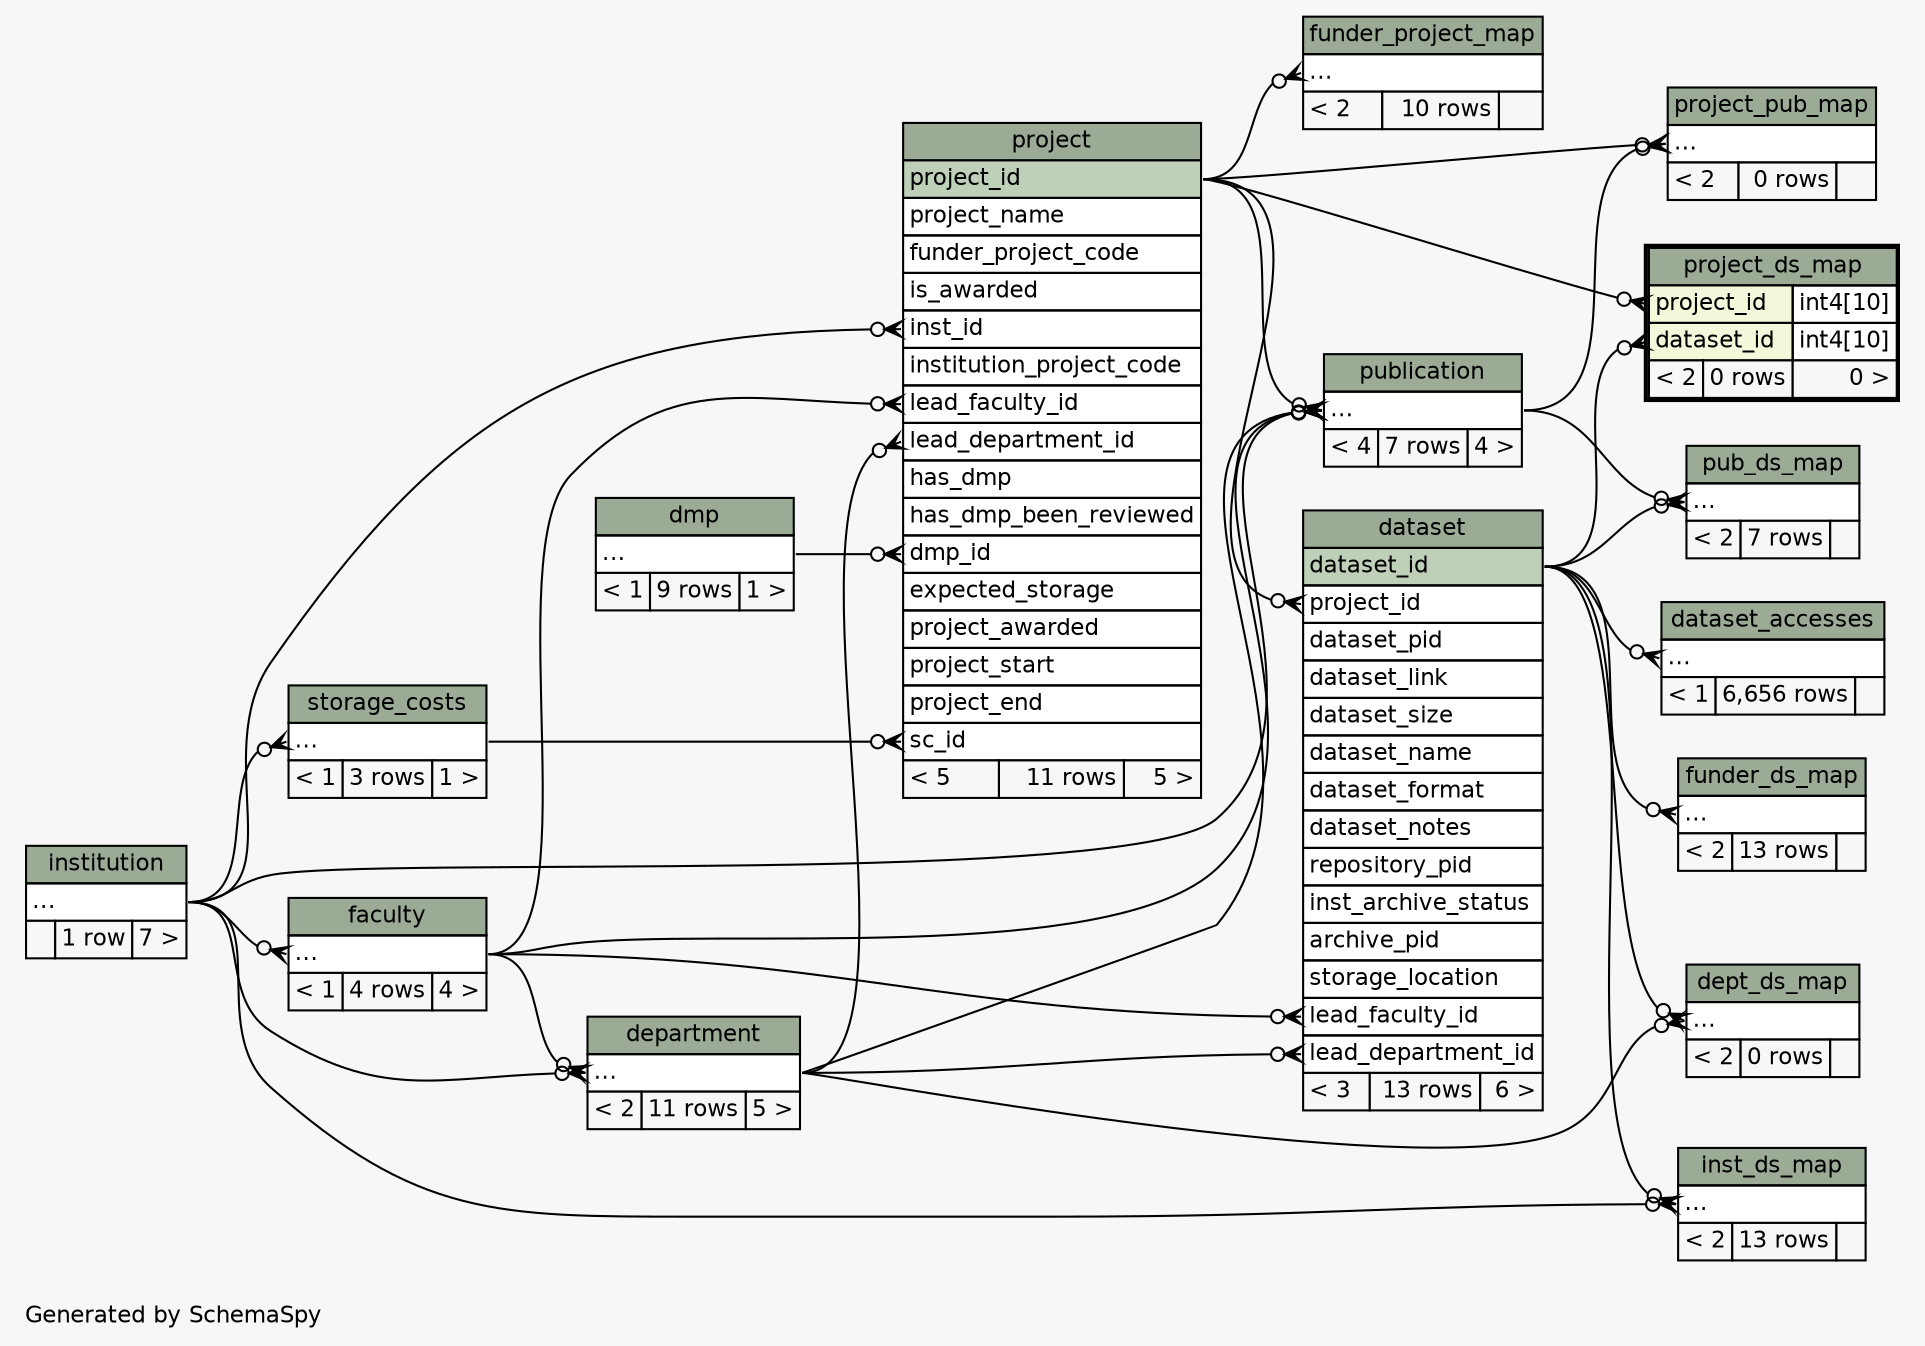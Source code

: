 // dot 2.36.0 on Linux 3.13.0-55-generic
// SchemaSpy rev 590
digraph "twoDegreesRelationshipsDiagram" {
  graph [
    rankdir="RL"
    bgcolor="#f7f7f7"
    label="\nGenerated by SchemaSpy"
    labeljust="l"
    nodesep="0.18"
    ranksep="0.46"
    fontname="Helvetica"
    fontsize="11"
  ];
  node [
    fontname="Helvetica"
    fontsize="11"
    shape="plaintext"
  ];
  edge [
    arrowsize="0.8"
  ];
  "dataset":"lead_department_id":w -> "department":"elipses":e [arrowhead=none dir=back arrowtail=crowodot];
  "dataset":"lead_faculty_id":w -> "faculty":"elipses":e [arrowhead=none dir=back arrowtail=crowodot];
  "dataset":"project_id":w -> "project":"project_id":e [arrowhead=none dir=back arrowtail=crowodot];
  "dataset_accesses":"elipses":w -> "dataset":"dataset_id":e [arrowhead=none dir=back arrowtail=crowodot];
  "department":"elipses":w -> "faculty":"elipses":e [arrowhead=none dir=back arrowtail=crowodot];
  "department":"elipses":w -> "institution":"elipses":e [arrowhead=none dir=back arrowtail=crowodot];
  "dept_ds_map":"elipses":w -> "dataset":"dataset_id":e [arrowhead=none dir=back arrowtail=crowodot];
  "dept_ds_map":"elipses":w -> "department":"elipses":e [arrowhead=none dir=back arrowtail=crowodot];
  "faculty":"elipses":w -> "institution":"elipses":e [arrowhead=none dir=back arrowtail=crowodot];
  "funder_ds_map":"elipses":w -> "dataset":"dataset_id":e [arrowhead=none dir=back arrowtail=crowodot];
  "funder_project_map":"elipses":w -> "project":"project_id":e [arrowhead=none dir=back arrowtail=crowodot];
  "inst_ds_map":"elipses":w -> "dataset":"dataset_id":e [arrowhead=none dir=back arrowtail=crowodot];
  "inst_ds_map":"elipses":w -> "institution":"elipses":e [arrowhead=none dir=back arrowtail=crowodot];
  "project":"dmp_id":w -> "dmp":"elipses":e [arrowhead=none dir=back arrowtail=crowodot];
  "project":"inst_id":w -> "institution":"elipses":e [arrowhead=none dir=back arrowtail=crowodot];
  "project":"lead_department_id":w -> "department":"elipses":e [arrowhead=none dir=back arrowtail=crowodot];
  "project":"lead_faculty_id":w -> "faculty":"elipses":e [arrowhead=none dir=back arrowtail=crowodot];
  "project":"sc_id":w -> "storage_costs":"elipses":e [arrowhead=none dir=back arrowtail=crowodot];
  "project_ds_map":"dataset_id":w -> "dataset":"dataset_id":e [arrowhead=none dir=back arrowtail=crowodot];
  "project_ds_map":"project_id":w -> "project":"project_id":e [arrowhead=none dir=back arrowtail=crowodot];
  "project_pub_map":"elipses":w -> "project":"project_id":e [arrowhead=none dir=back arrowtail=crowodot];
  "project_pub_map":"elipses":w -> "publication":"elipses":e [arrowhead=none dir=back arrowtail=crowodot];
  "pub_ds_map":"elipses":w -> "dataset":"dataset_id":e [arrowhead=none dir=back arrowtail=crowodot];
  "pub_ds_map":"elipses":w -> "publication":"elipses":e [arrowhead=none dir=back arrowtail=crowodot];
  "publication":"elipses":w -> "department":"elipses":e [arrowhead=none dir=back arrowtail=crowodot];
  "publication":"elipses":w -> "faculty":"elipses":e [arrowhead=none dir=back arrowtail=crowodot];
  "publication":"elipses":w -> "institution":"elipses":e [arrowhead=none dir=back arrowtail=crowodot];
  "publication":"elipses":w -> "project":"project_id":e [arrowhead=none dir=back arrowtail=crowodot];
  "storage_costs":"elipses":w -> "institution":"elipses":e [arrowhead=none dir=back arrowtail=crowodot];
  "dataset" [
    label=<
    <TABLE BORDER="0" CELLBORDER="1" CELLSPACING="0" BGCOLOR="#ffffff">
      <TR><TD COLSPAN="3" BGCOLOR="#9bab96" ALIGN="CENTER">dataset</TD></TR>
      <TR><TD PORT="dataset_id" COLSPAN="3" BGCOLOR="#bed1b8" ALIGN="LEFT">dataset_id</TD></TR>
      <TR><TD PORT="project_id" COLSPAN="3" ALIGN="LEFT">project_id</TD></TR>
      <TR><TD PORT="dataset_pid" COLSPAN="3" ALIGN="LEFT">dataset_pid</TD></TR>
      <TR><TD PORT="dataset_link" COLSPAN="3" ALIGN="LEFT">dataset_link</TD></TR>
      <TR><TD PORT="dataset_size" COLSPAN="3" ALIGN="LEFT">dataset_size</TD></TR>
      <TR><TD PORT="dataset_name" COLSPAN="3" ALIGN="LEFT">dataset_name</TD></TR>
      <TR><TD PORT="dataset_format" COLSPAN="3" ALIGN="LEFT">dataset_format</TD></TR>
      <TR><TD PORT="dataset_notes" COLSPAN="3" ALIGN="LEFT">dataset_notes</TD></TR>
      <TR><TD PORT="repository_pid" COLSPAN="3" ALIGN="LEFT">repository_pid</TD></TR>
      <TR><TD PORT="inst_archive_status" COLSPAN="3" ALIGN="LEFT">inst_archive_status</TD></TR>
      <TR><TD PORT="archive_pid" COLSPAN="3" ALIGN="LEFT">archive_pid</TD></TR>
      <TR><TD PORT="storage_location" COLSPAN="3" ALIGN="LEFT">storage_location</TD></TR>
      <TR><TD PORT="lead_faculty_id" COLSPAN="3" ALIGN="LEFT">lead_faculty_id</TD></TR>
      <TR><TD PORT="lead_department_id" COLSPAN="3" ALIGN="LEFT">lead_department_id</TD></TR>
      <TR><TD ALIGN="LEFT" BGCOLOR="#f7f7f7">&lt; 3</TD><TD ALIGN="RIGHT" BGCOLOR="#f7f7f7">13 rows</TD><TD ALIGN="RIGHT" BGCOLOR="#f7f7f7">6 &gt;</TD></TR>
    </TABLE>>
    URL="dataset.html"
    tooltip="dataset"
  ];
  "dataset_accesses" [
    label=<
    <TABLE BORDER="0" CELLBORDER="1" CELLSPACING="0" BGCOLOR="#ffffff">
      <TR><TD COLSPAN="3" BGCOLOR="#9bab96" ALIGN="CENTER">dataset_accesses</TD></TR>
      <TR><TD PORT="elipses" COLSPAN="3" ALIGN="LEFT">...</TD></TR>
      <TR><TD ALIGN="LEFT" BGCOLOR="#f7f7f7">&lt; 1</TD><TD ALIGN="RIGHT" BGCOLOR="#f7f7f7">6,656 rows</TD><TD ALIGN="RIGHT" BGCOLOR="#f7f7f7">  </TD></TR>
    </TABLE>>
    URL="dataset_accesses.html"
    tooltip="dataset_accesses"
  ];
  "department" [
    label=<
    <TABLE BORDER="0" CELLBORDER="1" CELLSPACING="0" BGCOLOR="#ffffff">
      <TR><TD COLSPAN="3" BGCOLOR="#9bab96" ALIGN="CENTER">department</TD></TR>
      <TR><TD PORT="elipses" COLSPAN="3" ALIGN="LEFT">...</TD></TR>
      <TR><TD ALIGN="LEFT" BGCOLOR="#f7f7f7">&lt; 2</TD><TD ALIGN="RIGHT" BGCOLOR="#f7f7f7">11 rows</TD><TD ALIGN="RIGHT" BGCOLOR="#f7f7f7">5 &gt;</TD></TR>
    </TABLE>>
    URL="department.html"
    tooltip="department"
  ];
  "dept_ds_map" [
    label=<
    <TABLE BORDER="0" CELLBORDER="1" CELLSPACING="0" BGCOLOR="#ffffff">
      <TR><TD COLSPAN="3" BGCOLOR="#9bab96" ALIGN="CENTER">dept_ds_map</TD></TR>
      <TR><TD PORT="elipses" COLSPAN="3" ALIGN="LEFT">...</TD></TR>
      <TR><TD ALIGN="LEFT" BGCOLOR="#f7f7f7">&lt; 2</TD><TD ALIGN="RIGHT" BGCOLOR="#f7f7f7">0 rows</TD><TD ALIGN="RIGHT" BGCOLOR="#f7f7f7">  </TD></TR>
    </TABLE>>
    URL="dept_ds_map.html"
    tooltip="dept_ds_map"
  ];
  "dmp" [
    label=<
    <TABLE BORDER="0" CELLBORDER="1" CELLSPACING="0" BGCOLOR="#ffffff">
      <TR><TD COLSPAN="3" BGCOLOR="#9bab96" ALIGN="CENTER">dmp</TD></TR>
      <TR><TD PORT="elipses" COLSPAN="3" ALIGN="LEFT">...</TD></TR>
      <TR><TD ALIGN="LEFT" BGCOLOR="#f7f7f7">&lt; 1</TD><TD ALIGN="RIGHT" BGCOLOR="#f7f7f7">9 rows</TD><TD ALIGN="RIGHT" BGCOLOR="#f7f7f7">1 &gt;</TD></TR>
    </TABLE>>
    URL="dmp.html"
    tooltip="dmp"
  ];
  "faculty" [
    label=<
    <TABLE BORDER="0" CELLBORDER="1" CELLSPACING="0" BGCOLOR="#ffffff">
      <TR><TD COLSPAN="3" BGCOLOR="#9bab96" ALIGN="CENTER">faculty</TD></TR>
      <TR><TD PORT="elipses" COLSPAN="3" ALIGN="LEFT">...</TD></TR>
      <TR><TD ALIGN="LEFT" BGCOLOR="#f7f7f7">&lt; 1</TD><TD ALIGN="RIGHT" BGCOLOR="#f7f7f7">4 rows</TD><TD ALIGN="RIGHT" BGCOLOR="#f7f7f7">4 &gt;</TD></TR>
    </TABLE>>
    URL="faculty.html"
    tooltip="faculty"
  ];
  "funder_ds_map" [
    label=<
    <TABLE BORDER="0" CELLBORDER="1" CELLSPACING="0" BGCOLOR="#ffffff">
      <TR><TD COLSPAN="3" BGCOLOR="#9bab96" ALIGN="CENTER">funder_ds_map</TD></TR>
      <TR><TD PORT="elipses" COLSPAN="3" ALIGN="LEFT">...</TD></TR>
      <TR><TD ALIGN="LEFT" BGCOLOR="#f7f7f7">&lt; 2</TD><TD ALIGN="RIGHT" BGCOLOR="#f7f7f7">13 rows</TD><TD ALIGN="RIGHT" BGCOLOR="#f7f7f7">  </TD></TR>
    </TABLE>>
    URL="funder_ds_map.html"
    tooltip="funder_ds_map"
  ];
  "funder_project_map" [
    label=<
    <TABLE BORDER="0" CELLBORDER="1" CELLSPACING="0" BGCOLOR="#ffffff">
      <TR><TD COLSPAN="3" BGCOLOR="#9bab96" ALIGN="CENTER">funder_project_map</TD></TR>
      <TR><TD PORT="elipses" COLSPAN="3" ALIGN="LEFT">...</TD></TR>
      <TR><TD ALIGN="LEFT" BGCOLOR="#f7f7f7">&lt; 2</TD><TD ALIGN="RIGHT" BGCOLOR="#f7f7f7">10 rows</TD><TD ALIGN="RIGHT" BGCOLOR="#f7f7f7">  </TD></TR>
    </TABLE>>
    URL="funder_project_map.html"
    tooltip="funder_project_map"
  ];
  "inst_ds_map" [
    label=<
    <TABLE BORDER="0" CELLBORDER="1" CELLSPACING="0" BGCOLOR="#ffffff">
      <TR><TD COLSPAN="3" BGCOLOR="#9bab96" ALIGN="CENTER">inst_ds_map</TD></TR>
      <TR><TD PORT="elipses" COLSPAN="3" ALIGN="LEFT">...</TD></TR>
      <TR><TD ALIGN="LEFT" BGCOLOR="#f7f7f7">&lt; 2</TD><TD ALIGN="RIGHT" BGCOLOR="#f7f7f7">13 rows</TD><TD ALIGN="RIGHT" BGCOLOR="#f7f7f7">  </TD></TR>
    </TABLE>>
    URL="inst_ds_map.html"
    tooltip="inst_ds_map"
  ];
  "institution" [
    label=<
    <TABLE BORDER="0" CELLBORDER="1" CELLSPACING="0" BGCOLOR="#ffffff">
      <TR><TD COLSPAN="3" BGCOLOR="#9bab96" ALIGN="CENTER">institution</TD></TR>
      <TR><TD PORT="elipses" COLSPAN="3" ALIGN="LEFT">...</TD></TR>
      <TR><TD ALIGN="LEFT" BGCOLOR="#f7f7f7">  </TD><TD ALIGN="RIGHT" BGCOLOR="#f7f7f7">1 row</TD><TD ALIGN="RIGHT" BGCOLOR="#f7f7f7">7 &gt;</TD></TR>
    </TABLE>>
    URL="institution.html"
    tooltip="institution"
  ];
  "project" [
    label=<
    <TABLE BORDER="0" CELLBORDER="1" CELLSPACING="0" BGCOLOR="#ffffff">
      <TR><TD COLSPAN="3" BGCOLOR="#9bab96" ALIGN="CENTER">project</TD></TR>
      <TR><TD PORT="project_id" COLSPAN="3" BGCOLOR="#bed1b8" ALIGN="LEFT">project_id</TD></TR>
      <TR><TD PORT="project_name" COLSPAN="3" ALIGN="LEFT">project_name</TD></TR>
      <TR><TD PORT="funder_project_code" COLSPAN="3" ALIGN="LEFT">funder_project_code</TD></TR>
      <TR><TD PORT="is_awarded" COLSPAN="3" ALIGN="LEFT">is_awarded</TD></TR>
      <TR><TD PORT="inst_id" COLSPAN="3" ALIGN="LEFT">inst_id</TD></TR>
      <TR><TD PORT="institution_project_code" COLSPAN="3" ALIGN="LEFT">institution_project_code</TD></TR>
      <TR><TD PORT="lead_faculty_id" COLSPAN="3" ALIGN="LEFT">lead_faculty_id</TD></TR>
      <TR><TD PORT="lead_department_id" COLSPAN="3" ALIGN="LEFT">lead_department_id</TD></TR>
      <TR><TD PORT="has_dmp" COLSPAN="3" ALIGN="LEFT">has_dmp</TD></TR>
      <TR><TD PORT="has_dmp_been_reviewed" COLSPAN="3" ALIGN="LEFT">has_dmp_been_reviewed</TD></TR>
      <TR><TD PORT="dmp_id" COLSPAN="3" ALIGN="LEFT">dmp_id</TD></TR>
      <TR><TD PORT="expected_storage" COLSPAN="3" ALIGN="LEFT">expected_storage</TD></TR>
      <TR><TD PORT="project_awarded" COLSPAN="3" ALIGN="LEFT">project_awarded</TD></TR>
      <TR><TD PORT="project_start" COLSPAN="3" ALIGN="LEFT">project_start</TD></TR>
      <TR><TD PORT="project_end" COLSPAN="3" ALIGN="LEFT">project_end</TD></TR>
      <TR><TD PORT="sc_id" COLSPAN="3" ALIGN="LEFT">sc_id</TD></TR>
      <TR><TD ALIGN="LEFT" BGCOLOR="#f7f7f7">&lt; 5</TD><TD ALIGN="RIGHT" BGCOLOR="#f7f7f7">11 rows</TD><TD ALIGN="RIGHT" BGCOLOR="#f7f7f7">5 &gt;</TD></TR>
    </TABLE>>
    URL="project.html"
    tooltip="project"
  ];
  "project_ds_map" [
    label=<
    <TABLE BORDER="2" CELLBORDER="1" CELLSPACING="0" BGCOLOR="#ffffff">
      <TR><TD COLSPAN="3" BGCOLOR="#9bab96" ALIGN="CENTER">project_ds_map</TD></TR>
      <TR><TD PORT="project_id" COLSPAN="2" BGCOLOR="#f4f7da" ALIGN="LEFT">project_id</TD><TD PORT="project_id.type" ALIGN="LEFT">int4[10]</TD></TR>
      <TR><TD PORT="dataset_id" COLSPAN="2" BGCOLOR="#f4f7da" ALIGN="LEFT">dataset_id</TD><TD PORT="dataset_id.type" ALIGN="LEFT">int4[10]</TD></TR>
      <TR><TD ALIGN="LEFT" BGCOLOR="#f7f7f7">&lt; 2</TD><TD ALIGN="RIGHT" BGCOLOR="#f7f7f7">0 rows</TD><TD ALIGN="RIGHT" BGCOLOR="#f7f7f7">0 &gt;</TD></TR>
    </TABLE>>
    URL="project_ds_map.html"
    tooltip="project_ds_map"
  ];
  "project_pub_map" [
    label=<
    <TABLE BORDER="0" CELLBORDER="1" CELLSPACING="0" BGCOLOR="#ffffff">
      <TR><TD COLSPAN="3" BGCOLOR="#9bab96" ALIGN="CENTER">project_pub_map</TD></TR>
      <TR><TD PORT="elipses" COLSPAN="3" ALIGN="LEFT">...</TD></TR>
      <TR><TD ALIGN="LEFT" BGCOLOR="#f7f7f7">&lt; 2</TD><TD ALIGN="RIGHT" BGCOLOR="#f7f7f7">0 rows</TD><TD ALIGN="RIGHT" BGCOLOR="#f7f7f7">  </TD></TR>
    </TABLE>>
    URL="project_pub_map.html"
    tooltip="project_pub_map"
  ];
  "pub_ds_map" [
    label=<
    <TABLE BORDER="0" CELLBORDER="1" CELLSPACING="0" BGCOLOR="#ffffff">
      <TR><TD COLSPAN="3" BGCOLOR="#9bab96" ALIGN="CENTER">pub_ds_map</TD></TR>
      <TR><TD PORT="elipses" COLSPAN="3" ALIGN="LEFT">...</TD></TR>
      <TR><TD ALIGN="LEFT" BGCOLOR="#f7f7f7">&lt; 2</TD><TD ALIGN="RIGHT" BGCOLOR="#f7f7f7">7 rows</TD><TD ALIGN="RIGHT" BGCOLOR="#f7f7f7">  </TD></TR>
    </TABLE>>
    URL="pub_ds_map.html"
    tooltip="pub_ds_map"
  ];
  "publication" [
    label=<
    <TABLE BORDER="0" CELLBORDER="1" CELLSPACING="0" BGCOLOR="#ffffff">
      <TR><TD COLSPAN="3" BGCOLOR="#9bab96" ALIGN="CENTER">publication</TD></TR>
      <TR><TD PORT="elipses" COLSPAN="3" ALIGN="LEFT">...</TD></TR>
      <TR><TD ALIGN="LEFT" BGCOLOR="#f7f7f7">&lt; 4</TD><TD ALIGN="RIGHT" BGCOLOR="#f7f7f7">7 rows</TD><TD ALIGN="RIGHT" BGCOLOR="#f7f7f7">4 &gt;</TD></TR>
    </TABLE>>
    URL="publication.html"
    tooltip="publication"
  ];
  "storage_costs" [
    label=<
    <TABLE BORDER="0" CELLBORDER="1" CELLSPACING="0" BGCOLOR="#ffffff">
      <TR><TD COLSPAN="3" BGCOLOR="#9bab96" ALIGN="CENTER">storage_costs</TD></TR>
      <TR><TD PORT="elipses" COLSPAN="3" ALIGN="LEFT">...</TD></TR>
      <TR><TD ALIGN="LEFT" BGCOLOR="#f7f7f7">&lt; 1</TD><TD ALIGN="RIGHT" BGCOLOR="#f7f7f7">3 rows</TD><TD ALIGN="RIGHT" BGCOLOR="#f7f7f7">1 &gt;</TD></TR>
    </TABLE>>
    URL="storage_costs.html"
    tooltip="storage_costs"
  ];
}
